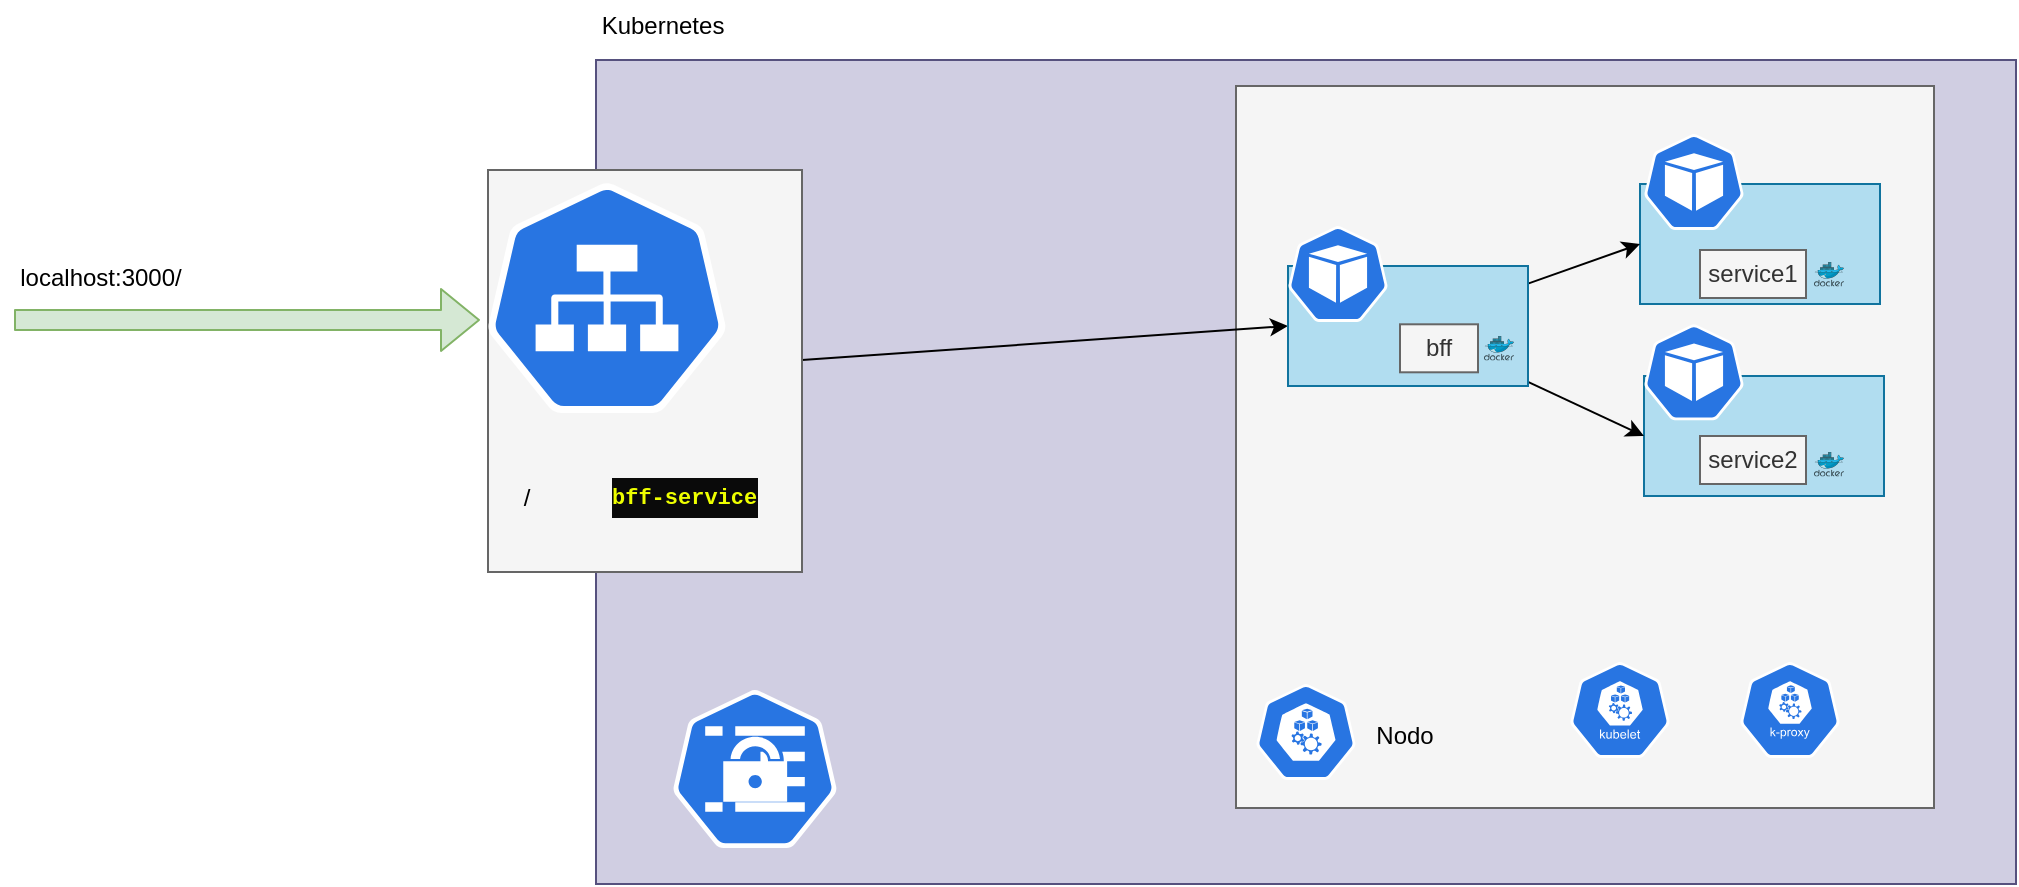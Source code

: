 <mxfile>
    <diagram id="a2oVzCObWjkEMNSTTDFk" name="Page-1">
        <mxGraphModel dx="922" dy="922" grid="0" gridSize="10" guides="1" tooltips="1" connect="1" arrows="1" fold="1" page="0" pageScale="1" pageWidth="827" pageHeight="1169" background="#ffffff" math="0" shadow="0">
            <root>
                <mxCell id="0"/>
                <mxCell id="1" parent="0"/>
                <mxCell id="7" value="" style="whiteSpace=wrap;html=1;fillColor=#d0cee2;strokeColor=#56517e;" parent="1" vertex="1">
                    <mxGeometry x="164" y="28" width="710" height="412" as="geometry"/>
                </mxCell>
                <mxCell id="25" value="" style="whiteSpace=wrap;html=1;fillColor=#f5f5f5;fontColor=#333333;strokeColor=#666666;" vertex="1" parent="1">
                    <mxGeometry x="484" y="41" width="349" height="361" as="geometry"/>
                </mxCell>
                <mxCell id="39" style="edgeStyle=none;html=1;entryX=0;entryY=0.5;entryDx=0;entryDy=0;strokeColor=#000000;fontSize=11;fontColor=#000000;" edge="1" parent="1" source="36" target="13">
                    <mxGeometry relative="1" as="geometry"/>
                </mxCell>
                <mxCell id="36" value="" style="whiteSpace=wrap;html=1;fillColor=#f5f5f5;fontColor=#333333;strokeColor=#666666;" vertex="1" parent="1">
                    <mxGeometry x="110" y="83" width="157" height="201" as="geometry"/>
                </mxCell>
                <mxCell id="2" value="" style="whiteSpace=wrap;html=1;fillColor=#b1ddf0;strokeColor=#10739e;" parent="1" vertex="1">
                    <mxGeometry x="686" y="90" width="120" height="60" as="geometry"/>
                </mxCell>
                <mxCell id="3" value="" style="whiteSpace=wrap;html=1;fillColor=#b1ddf0;strokeColor=#10739e;" parent="1" vertex="1">
                    <mxGeometry x="688" y="186" width="120" height="60" as="geometry"/>
                </mxCell>
                <mxCell id="8" value="&lt;font color=&quot;#000000&quot;&gt;Kubernetes&lt;/font&gt;" style="text;html=1;align=center;verticalAlign=middle;resizable=0;points=[];autosize=1;" parent="1" vertex="1">
                    <mxGeometry x="157" y="-2" width="79" height="26" as="geometry"/>
                </mxCell>
                <mxCell id="9" value="" style="shape=flexArrow;endArrow=classic;html=1;entryX=0;entryY=0.5;entryDx=0;entryDy=0;fillColor=#d5e8d4;strokeColor=#82b366;" parent="1" edge="1">
                    <mxGeometry width="50" height="50" relative="1" as="geometry">
                        <mxPoint x="-127" y="157.95" as="sourcePoint"/>
                        <mxPoint x="106" y="157.95" as="targetPoint"/>
                    </mxGeometry>
                </mxCell>
                <mxCell id="11" value="&lt;font color=&quot;#000000&quot;&gt;localhost:3000/&lt;/font&gt;" style="text;html=1;align=center;verticalAlign=middle;resizable=0;points=[];autosize=1;strokeColor=none;fillColor=none;" parent="1" vertex="1">
                    <mxGeometry x="-134" y="124.0" width="99" height="26" as="geometry"/>
                </mxCell>
                <mxCell id="14" style="edgeStyle=none;html=1;entryX=0;entryY=0.5;entryDx=0;entryDy=0;strokeColor=#000000;" edge="1" parent="1" source="13" target="2">
                    <mxGeometry relative="1" as="geometry"/>
                </mxCell>
                <mxCell id="15" style="edgeStyle=none;html=1;entryX=0;entryY=0.5;entryDx=0;entryDy=0;strokeColor=#000000;" edge="1" parent="1" source="13" target="3">
                    <mxGeometry relative="1" as="geometry"/>
                </mxCell>
                <mxCell id="13" value="" style="whiteSpace=wrap;html=1;fillColor=#b1ddf0;strokeColor=#10739e;" vertex="1" parent="1">
                    <mxGeometry x="510" y="131" width="120" height="60" as="geometry"/>
                </mxCell>
                <mxCell id="17" value="" style="sketch=0;html=1;dashed=0;whitespace=wrap;fillColor=#2875E2;strokeColor=#ffffff;points=[[0.005,0.63,0],[0.1,0.2,0],[0.9,0.2,0],[0.5,0,0],[0.995,0.63,0],[0.72,0.99,0],[0.5,1,0],[0.28,0.99,0]];verticalLabelPosition=bottom;align=center;verticalAlign=top;shape=mxgraph.kubernetes.icon;prIcon=pod" vertex="1" parent="1">
                    <mxGeometry x="510" y="111" width="50" height="48" as="geometry"/>
                </mxCell>
                <mxCell id="18" value="" style="sketch=0;html=1;dashed=0;whitespace=wrap;fillColor=#2875E2;strokeColor=#ffffff;points=[[0.005,0.63,0],[0.1,0.2,0],[0.9,0.2,0],[0.5,0,0],[0.995,0.63,0],[0.72,0.99,0],[0.5,1,0],[0.28,0.99,0]];verticalLabelPosition=bottom;align=center;verticalAlign=top;shape=mxgraph.kubernetes.icon;prIcon=pod" vertex="1" parent="1">
                    <mxGeometry x="688" y="65" width="50" height="48" as="geometry"/>
                </mxCell>
                <mxCell id="19" value="" style="sketch=0;html=1;dashed=0;whitespace=wrap;fillColor=#2875E2;strokeColor=#ffffff;points=[[0.005,0.63,0],[0.1,0.2,0],[0.9,0.2,0],[0.5,0,0],[0.995,0.63,0],[0.72,0.99,0],[0.5,1,0],[0.28,0.99,0]];verticalLabelPosition=bottom;align=center;verticalAlign=top;shape=mxgraph.kubernetes.icon;prIcon=pod" vertex="1" parent="1">
                    <mxGeometry x="688" y="160.15" width="50" height="48" as="geometry"/>
                </mxCell>
                <mxCell id="22" value="" style="sketch=0;html=1;dashed=0;whitespace=wrap;fillColor=#2875E2;strokeColor=#ffffff;points=[[0.005,0.63,0],[0.1,0.2,0],[0.9,0.2,0],[0.5,0,0],[0.995,0.63,0],[0.72,0.99,0],[0.5,1,0],[0.28,0.99,0]];verticalLabelPosition=bottom;align=center;verticalAlign=top;shape=mxgraph.kubernetes.icon;prIcon=svc" vertex="1" parent="1">
                    <mxGeometry x="110" y="83" width="119" height="128" as="geometry"/>
                </mxCell>
                <mxCell id="23" value="" style="sketch=0;html=1;dashed=0;whitespace=wrap;fillColor=#2875E2;strokeColor=#ffffff;points=[[0.005,0.63,0],[0.1,0.2,0],[0.9,0.2,0],[0.5,0,0],[0.995,0.63,0],[0.72,0.99,0],[0.5,1,0],[0.28,0.99,0]];verticalLabelPosition=bottom;align=center;verticalAlign=top;shape=mxgraph.kubernetes.icon;prIcon=secret" vertex="1" parent="1">
                    <mxGeometry x="202" y="343" width="83" height="79" as="geometry"/>
                </mxCell>
                <mxCell id="24" value="" style="sketch=0;html=1;dashed=0;whitespace=wrap;fillColor=#2875E2;strokeColor=#ffffff;points=[[0.005,0.63,0],[0.1,0.2,0],[0.9,0.2,0],[0.5,0,0],[0.995,0.63,0],[0.72,0.99,0],[0.5,1,0],[0.28,0.99,0]];verticalLabelPosition=bottom;align=center;verticalAlign=top;shape=mxgraph.kubernetes.icon;prIcon=node" vertex="1" parent="1">
                    <mxGeometry x="494" y="340" width="50" height="48" as="geometry"/>
                </mxCell>
                <mxCell id="26" value="&lt;font color=&quot;#000000&quot;&gt;Nodo&lt;/font&gt;" style="text;html=1;align=center;verticalAlign=middle;resizable=0;points=[];autosize=1;strokeColor=none;fillColor=none;" vertex="1" parent="1">
                    <mxGeometry x="544" y="353" width="47" height="26" as="geometry"/>
                </mxCell>
                <mxCell id="27" value="" style="sketch=0;html=1;dashed=0;whitespace=wrap;fillColor=#2875E2;strokeColor=#ffffff;points=[[0.005,0.63,0],[0.1,0.2,0],[0.9,0.2,0],[0.5,0,0],[0.995,0.63,0],[0.72,0.99,0],[0.5,1,0],[0.28,0.99,0]];verticalLabelPosition=bottom;align=center;verticalAlign=top;shape=mxgraph.kubernetes.icon;prIcon=kubelet" vertex="1" parent="1">
                    <mxGeometry x="651" y="329" width="50" height="48" as="geometry"/>
                </mxCell>
                <mxCell id="28" value="" style="sketch=0;html=1;dashed=0;whitespace=wrap;fillColor=#2875E2;strokeColor=#ffffff;points=[[0.005,0.63,0],[0.1,0.2,0],[0.9,0.2,0],[0.5,0,0],[0.995,0.63,0],[0.72,0.99,0],[0.5,1,0],[0.28,0.99,0]];verticalLabelPosition=bottom;align=center;verticalAlign=top;shape=mxgraph.kubernetes.icon;prIcon=k_proxy" vertex="1" parent="1">
                    <mxGeometry x="736" y="329" width="50" height="48" as="geometry"/>
                </mxCell>
                <mxCell id="29" value="" style="sketch=0;aspect=fixed;html=1;points=[];align=center;image;fontSize=12;image=img/lib/mscae/Docker.svg;" vertex="1" parent="1">
                    <mxGeometry x="608" y="166" width="15" height="12.3" as="geometry"/>
                </mxCell>
                <mxCell id="30" value="bff" style="whiteSpace=wrap;html=1;fillColor=#f5f5f5;fontColor=#333333;strokeColor=#666666;" vertex="1" parent="1">
                    <mxGeometry x="566" y="160.15" width="39" height="24" as="geometry"/>
                </mxCell>
                <mxCell id="31" value="service1" style="whiteSpace=wrap;html=1;fillColor=#f5f5f5;fontColor=#333333;strokeColor=#666666;" vertex="1" parent="1">
                    <mxGeometry x="716" y="123" width="53" height="24" as="geometry"/>
                </mxCell>
                <mxCell id="32" value="service2" style="whiteSpace=wrap;html=1;fillColor=#f5f5f5;fontColor=#333333;strokeColor=#666666;" vertex="1" parent="1">
                    <mxGeometry x="716" y="216" width="53" height="24" as="geometry"/>
                </mxCell>
                <mxCell id="33" value="" style="sketch=0;aspect=fixed;html=1;points=[];align=center;image;fontSize=12;image=img/lib/mscae/Docker.svg;" vertex="1" parent="1">
                    <mxGeometry x="773" y="129" width="15" height="12.3" as="geometry"/>
                </mxCell>
                <mxCell id="34" value="" style="sketch=0;aspect=fixed;html=1;points=[];align=center;image;fontSize=12;image=img/lib/mscae/Docker.svg;" vertex="1" parent="1">
                    <mxGeometry x="773" y="224" width="15" height="12.3" as="geometry"/>
                </mxCell>
                <mxCell id="37" value="/" style="text;html=1;align=center;verticalAlign=middle;resizable=0;points=[];autosize=1;strokeColor=none;fillColor=none;fontColor=#000000;" vertex="1" parent="1">
                    <mxGeometry x="118" y="234" width="21" height="26" as="geometry"/>
                </mxCell>
                <mxCell id="38" value="&lt;div style=&quot;color: rgb(237, 237, 237); background-color: rgb(10, 10, 10); font-family: &amp;quot;MesloLGS NF&amp;quot;, Menlo, Monaco, &amp;quot;Courier New&amp;quot;, monospace; font-weight: 900; line-height: 20px;&quot;&gt;&lt;div style=&quot;&quot;&gt;&lt;span style=&quot;color: rgb(238, 255, 0);&quot;&gt;&lt;font style=&quot;font-size: 11px;&quot;&gt;bff-service&lt;/font&gt;&lt;/span&gt;&lt;/div&gt;&lt;/div&gt;" style="text;whiteSpace=wrap;html=1;fontColor=#000000;" vertex="1" parent="1">
                    <mxGeometry x="170" y="230" width="79" height="39" as="geometry"/>
                </mxCell>
            </root>
        </mxGraphModel>
    </diagram>
</mxfile>